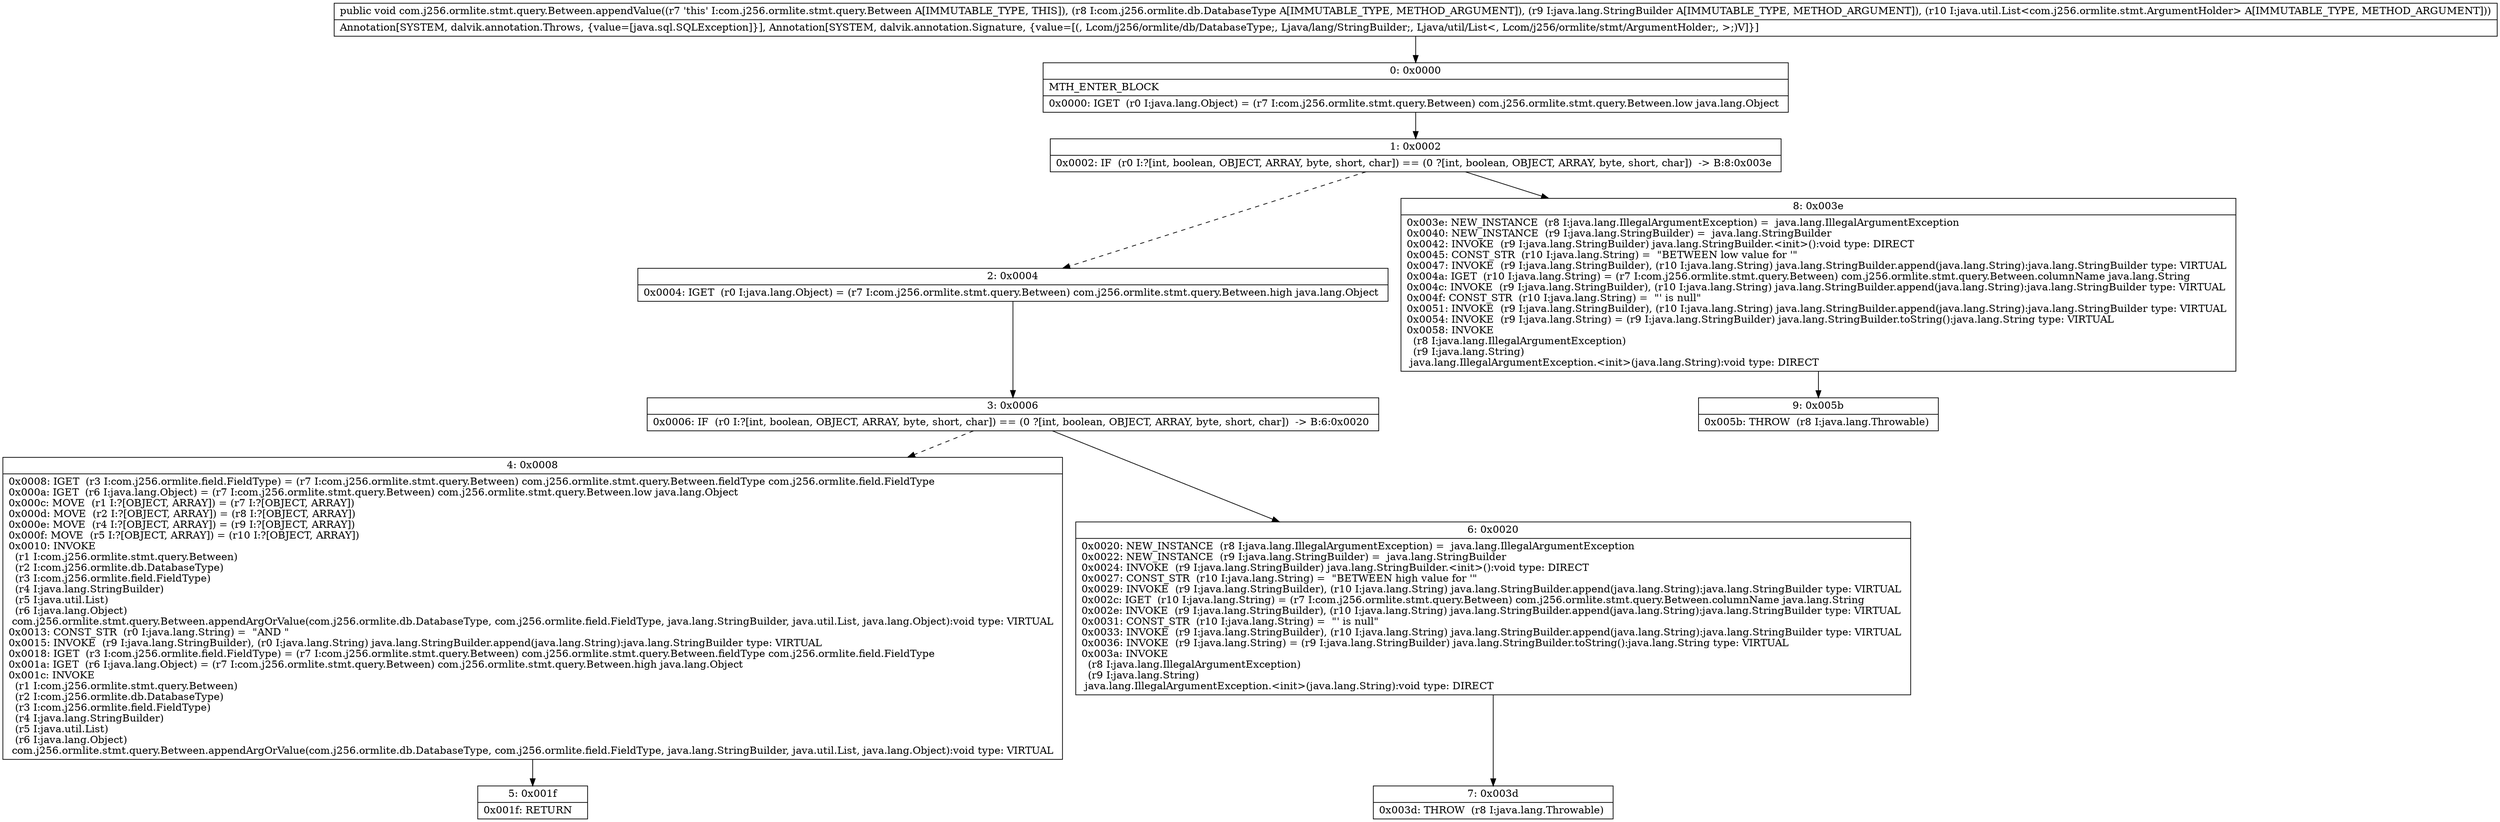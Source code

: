 digraph "CFG forcom.j256.ormlite.stmt.query.Between.appendValue(Lcom\/j256\/ormlite\/db\/DatabaseType;Ljava\/lang\/StringBuilder;Ljava\/util\/List;)V" {
Node_0 [shape=record,label="{0\:\ 0x0000|MTH_ENTER_BLOCK\l|0x0000: IGET  (r0 I:java.lang.Object) = (r7 I:com.j256.ormlite.stmt.query.Between) com.j256.ormlite.stmt.query.Between.low java.lang.Object \l}"];
Node_1 [shape=record,label="{1\:\ 0x0002|0x0002: IF  (r0 I:?[int, boolean, OBJECT, ARRAY, byte, short, char]) == (0 ?[int, boolean, OBJECT, ARRAY, byte, short, char])  \-\> B:8:0x003e \l}"];
Node_2 [shape=record,label="{2\:\ 0x0004|0x0004: IGET  (r0 I:java.lang.Object) = (r7 I:com.j256.ormlite.stmt.query.Between) com.j256.ormlite.stmt.query.Between.high java.lang.Object \l}"];
Node_3 [shape=record,label="{3\:\ 0x0006|0x0006: IF  (r0 I:?[int, boolean, OBJECT, ARRAY, byte, short, char]) == (0 ?[int, boolean, OBJECT, ARRAY, byte, short, char])  \-\> B:6:0x0020 \l}"];
Node_4 [shape=record,label="{4\:\ 0x0008|0x0008: IGET  (r3 I:com.j256.ormlite.field.FieldType) = (r7 I:com.j256.ormlite.stmt.query.Between) com.j256.ormlite.stmt.query.Between.fieldType com.j256.ormlite.field.FieldType \l0x000a: IGET  (r6 I:java.lang.Object) = (r7 I:com.j256.ormlite.stmt.query.Between) com.j256.ormlite.stmt.query.Between.low java.lang.Object \l0x000c: MOVE  (r1 I:?[OBJECT, ARRAY]) = (r7 I:?[OBJECT, ARRAY]) \l0x000d: MOVE  (r2 I:?[OBJECT, ARRAY]) = (r8 I:?[OBJECT, ARRAY]) \l0x000e: MOVE  (r4 I:?[OBJECT, ARRAY]) = (r9 I:?[OBJECT, ARRAY]) \l0x000f: MOVE  (r5 I:?[OBJECT, ARRAY]) = (r10 I:?[OBJECT, ARRAY]) \l0x0010: INVOKE  \l  (r1 I:com.j256.ormlite.stmt.query.Between)\l  (r2 I:com.j256.ormlite.db.DatabaseType)\l  (r3 I:com.j256.ormlite.field.FieldType)\l  (r4 I:java.lang.StringBuilder)\l  (r5 I:java.util.List)\l  (r6 I:java.lang.Object)\l com.j256.ormlite.stmt.query.Between.appendArgOrValue(com.j256.ormlite.db.DatabaseType, com.j256.ormlite.field.FieldType, java.lang.StringBuilder, java.util.List, java.lang.Object):void type: VIRTUAL \l0x0013: CONST_STR  (r0 I:java.lang.String) =  \"AND \" \l0x0015: INVOKE  (r9 I:java.lang.StringBuilder), (r0 I:java.lang.String) java.lang.StringBuilder.append(java.lang.String):java.lang.StringBuilder type: VIRTUAL \l0x0018: IGET  (r3 I:com.j256.ormlite.field.FieldType) = (r7 I:com.j256.ormlite.stmt.query.Between) com.j256.ormlite.stmt.query.Between.fieldType com.j256.ormlite.field.FieldType \l0x001a: IGET  (r6 I:java.lang.Object) = (r7 I:com.j256.ormlite.stmt.query.Between) com.j256.ormlite.stmt.query.Between.high java.lang.Object \l0x001c: INVOKE  \l  (r1 I:com.j256.ormlite.stmt.query.Between)\l  (r2 I:com.j256.ormlite.db.DatabaseType)\l  (r3 I:com.j256.ormlite.field.FieldType)\l  (r4 I:java.lang.StringBuilder)\l  (r5 I:java.util.List)\l  (r6 I:java.lang.Object)\l com.j256.ormlite.stmt.query.Between.appendArgOrValue(com.j256.ormlite.db.DatabaseType, com.j256.ormlite.field.FieldType, java.lang.StringBuilder, java.util.List, java.lang.Object):void type: VIRTUAL \l}"];
Node_5 [shape=record,label="{5\:\ 0x001f|0x001f: RETURN   \l}"];
Node_6 [shape=record,label="{6\:\ 0x0020|0x0020: NEW_INSTANCE  (r8 I:java.lang.IllegalArgumentException) =  java.lang.IllegalArgumentException \l0x0022: NEW_INSTANCE  (r9 I:java.lang.StringBuilder) =  java.lang.StringBuilder \l0x0024: INVOKE  (r9 I:java.lang.StringBuilder) java.lang.StringBuilder.\<init\>():void type: DIRECT \l0x0027: CONST_STR  (r10 I:java.lang.String) =  \"BETWEEN high value for '\" \l0x0029: INVOKE  (r9 I:java.lang.StringBuilder), (r10 I:java.lang.String) java.lang.StringBuilder.append(java.lang.String):java.lang.StringBuilder type: VIRTUAL \l0x002c: IGET  (r10 I:java.lang.String) = (r7 I:com.j256.ormlite.stmt.query.Between) com.j256.ormlite.stmt.query.Between.columnName java.lang.String \l0x002e: INVOKE  (r9 I:java.lang.StringBuilder), (r10 I:java.lang.String) java.lang.StringBuilder.append(java.lang.String):java.lang.StringBuilder type: VIRTUAL \l0x0031: CONST_STR  (r10 I:java.lang.String) =  \"' is null\" \l0x0033: INVOKE  (r9 I:java.lang.StringBuilder), (r10 I:java.lang.String) java.lang.StringBuilder.append(java.lang.String):java.lang.StringBuilder type: VIRTUAL \l0x0036: INVOKE  (r9 I:java.lang.String) = (r9 I:java.lang.StringBuilder) java.lang.StringBuilder.toString():java.lang.String type: VIRTUAL \l0x003a: INVOKE  \l  (r8 I:java.lang.IllegalArgumentException)\l  (r9 I:java.lang.String)\l java.lang.IllegalArgumentException.\<init\>(java.lang.String):void type: DIRECT \l}"];
Node_7 [shape=record,label="{7\:\ 0x003d|0x003d: THROW  (r8 I:java.lang.Throwable) \l}"];
Node_8 [shape=record,label="{8\:\ 0x003e|0x003e: NEW_INSTANCE  (r8 I:java.lang.IllegalArgumentException) =  java.lang.IllegalArgumentException \l0x0040: NEW_INSTANCE  (r9 I:java.lang.StringBuilder) =  java.lang.StringBuilder \l0x0042: INVOKE  (r9 I:java.lang.StringBuilder) java.lang.StringBuilder.\<init\>():void type: DIRECT \l0x0045: CONST_STR  (r10 I:java.lang.String) =  \"BETWEEN low value for '\" \l0x0047: INVOKE  (r9 I:java.lang.StringBuilder), (r10 I:java.lang.String) java.lang.StringBuilder.append(java.lang.String):java.lang.StringBuilder type: VIRTUAL \l0x004a: IGET  (r10 I:java.lang.String) = (r7 I:com.j256.ormlite.stmt.query.Between) com.j256.ormlite.stmt.query.Between.columnName java.lang.String \l0x004c: INVOKE  (r9 I:java.lang.StringBuilder), (r10 I:java.lang.String) java.lang.StringBuilder.append(java.lang.String):java.lang.StringBuilder type: VIRTUAL \l0x004f: CONST_STR  (r10 I:java.lang.String) =  \"' is null\" \l0x0051: INVOKE  (r9 I:java.lang.StringBuilder), (r10 I:java.lang.String) java.lang.StringBuilder.append(java.lang.String):java.lang.StringBuilder type: VIRTUAL \l0x0054: INVOKE  (r9 I:java.lang.String) = (r9 I:java.lang.StringBuilder) java.lang.StringBuilder.toString():java.lang.String type: VIRTUAL \l0x0058: INVOKE  \l  (r8 I:java.lang.IllegalArgumentException)\l  (r9 I:java.lang.String)\l java.lang.IllegalArgumentException.\<init\>(java.lang.String):void type: DIRECT \l}"];
Node_9 [shape=record,label="{9\:\ 0x005b|0x005b: THROW  (r8 I:java.lang.Throwable) \l}"];
MethodNode[shape=record,label="{public void com.j256.ormlite.stmt.query.Between.appendValue((r7 'this' I:com.j256.ormlite.stmt.query.Between A[IMMUTABLE_TYPE, THIS]), (r8 I:com.j256.ormlite.db.DatabaseType A[IMMUTABLE_TYPE, METHOD_ARGUMENT]), (r9 I:java.lang.StringBuilder A[IMMUTABLE_TYPE, METHOD_ARGUMENT]), (r10 I:java.util.List\<com.j256.ormlite.stmt.ArgumentHolder\> A[IMMUTABLE_TYPE, METHOD_ARGUMENT]))  | Annotation[SYSTEM, dalvik.annotation.Throws, \{value=[java.sql.SQLException]\}], Annotation[SYSTEM, dalvik.annotation.Signature, \{value=[(, Lcom\/j256\/ormlite\/db\/DatabaseType;, Ljava\/lang\/StringBuilder;, Ljava\/util\/List\<, Lcom\/j256\/ormlite\/stmt\/ArgumentHolder;, \>;)V]\}]\l}"];
MethodNode -> Node_0;
Node_0 -> Node_1;
Node_1 -> Node_2[style=dashed];
Node_1 -> Node_8;
Node_2 -> Node_3;
Node_3 -> Node_4[style=dashed];
Node_3 -> Node_6;
Node_4 -> Node_5;
Node_6 -> Node_7;
Node_8 -> Node_9;
}

